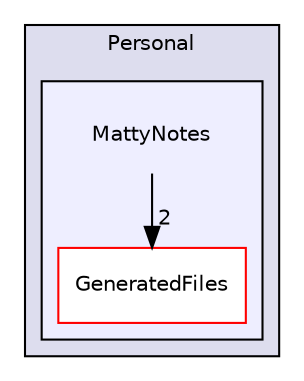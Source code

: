digraph "C:/Users/Ogrigorieva/Visual Studio 2015/Projects/Personal/MattyNotes" {
  compound=true
  node [ fontsize="10", fontname="Helvetica"];
  edge [ labelfontsize="10", labelfontname="Helvetica"];
  subgraph clusterdir_02583145abfdd47d1b4f2476781465df {
    graph [ bgcolor="#ddddee", pencolor="black", label="Personal" fontname="Helvetica", fontsize="10", URL="dir_02583145abfdd47d1b4f2476781465df.html"]
  subgraph clusterdir_bb08a4fe280dcc5fb857418f4b77006f {
    graph [ bgcolor="#eeeeff", pencolor="black", label="" URL="dir_bb08a4fe280dcc5fb857418f4b77006f.html"];
    dir_bb08a4fe280dcc5fb857418f4b77006f [shape=plaintext label="MattyNotes"];
    dir_77ce10564dc86f72f037886423fd4767 [shape=box label="GeneratedFiles" color="red" fillcolor="white" style="filled" URL="dir_77ce10564dc86f72f037886423fd4767.html"];
  }
  }
  dir_bb08a4fe280dcc5fb857418f4b77006f->dir_77ce10564dc86f72f037886423fd4767 [headlabel="2", labeldistance=1.5 headhref="dir_000005_000006.html"];
}
